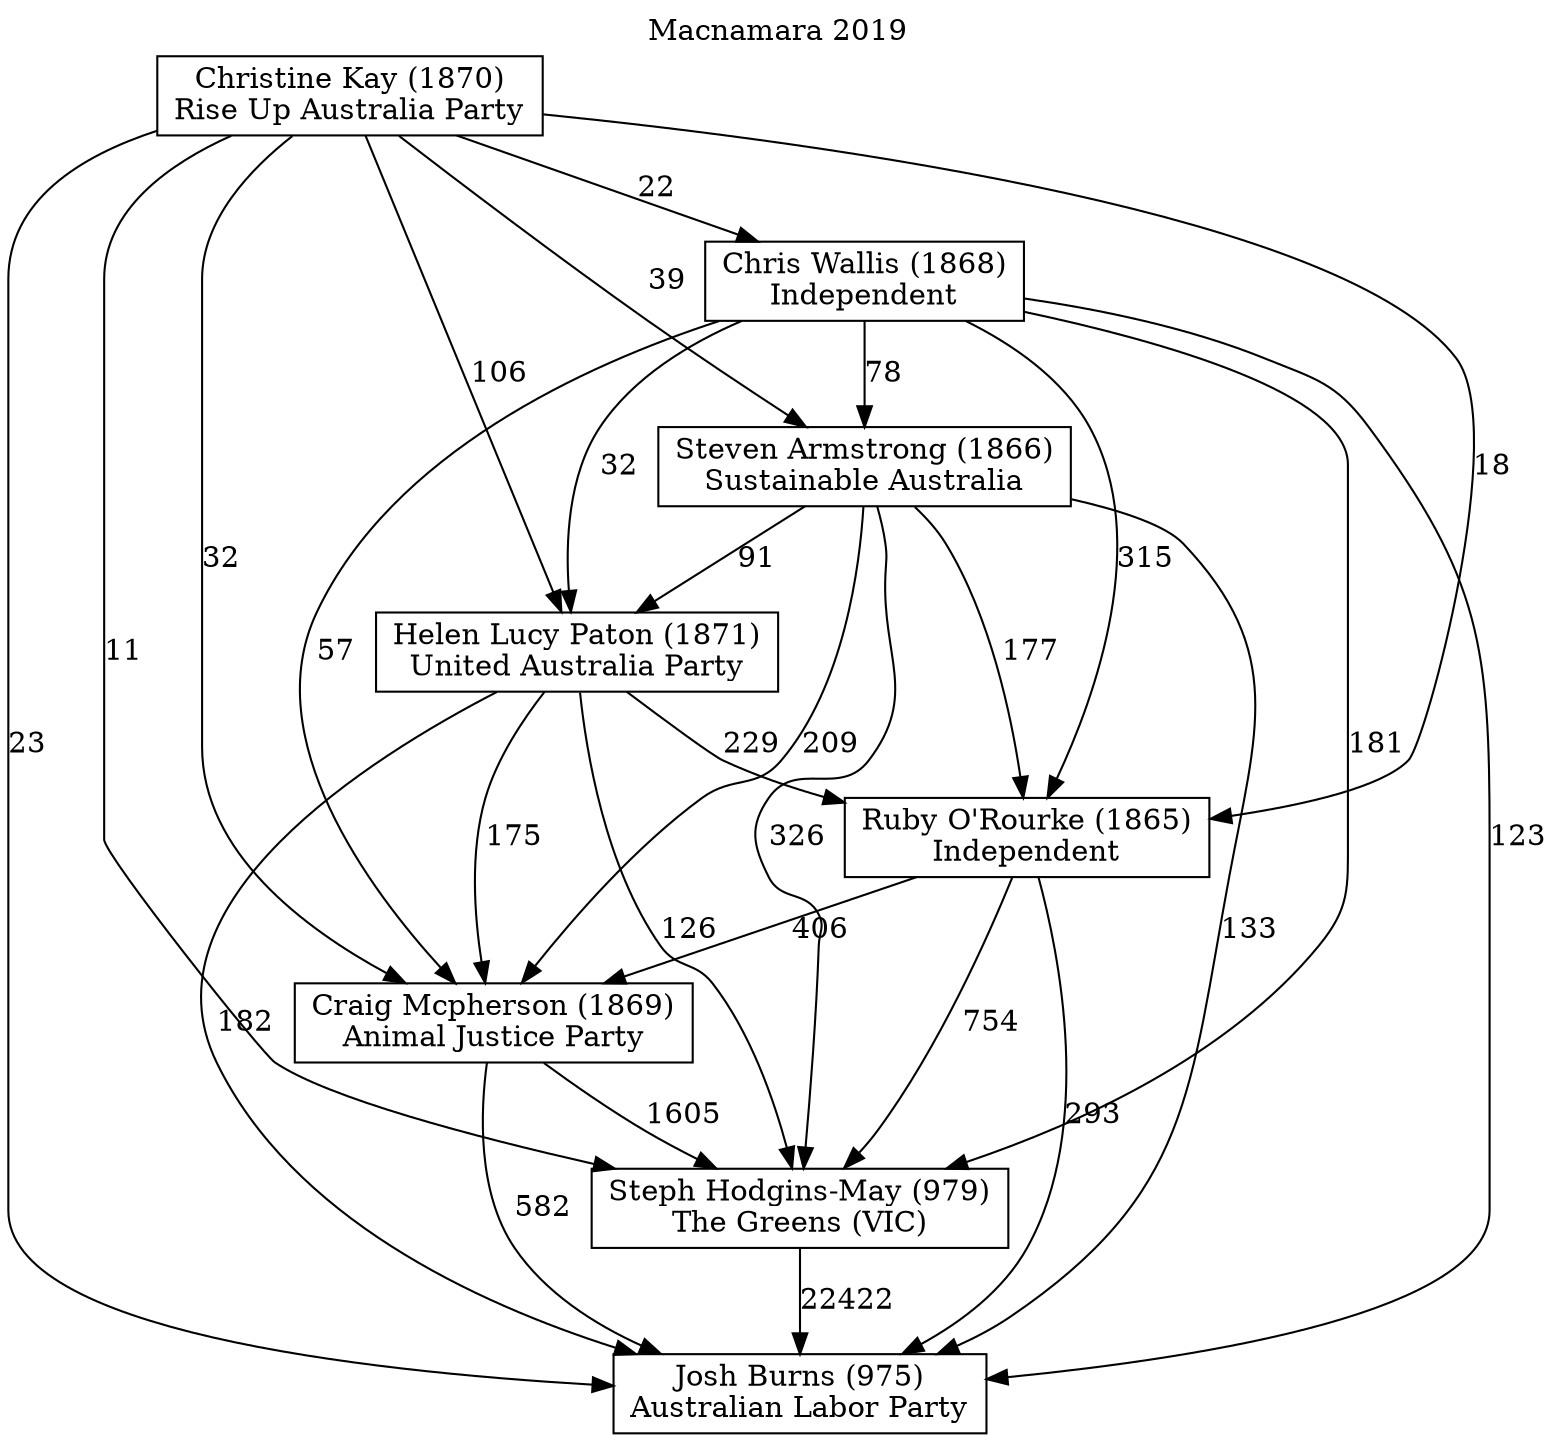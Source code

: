 // House preference flow
digraph "Josh Burns (975)_Macnamara_2019" {
	graph [label="Macnamara 2019" labelloc=t mclimit=10]
	node [shape=box]
	"Chris Wallis (1868)" [label="Chris Wallis (1868)
Independent"]
	"Christine Kay (1870)" [label="Christine Kay (1870)
Rise Up Australia Party"]
	"Craig Mcpherson (1869)" [label="Craig Mcpherson (1869)
Animal Justice Party"]
	"Helen Lucy Paton (1871)" [label="Helen Lucy Paton (1871)
United Australia Party"]
	"Josh Burns (975)" [label="Josh Burns (975)
Australian Labor Party"]
	"Ruby O'Rourke (1865)" [label="Ruby O'Rourke (1865)
Independent"]
	"Steph Hodgins-May (979)" [label="Steph Hodgins-May (979)
The Greens (VIC)"]
	"Steven Armstrong (1866)" [label="Steven Armstrong (1866)
Sustainable Australia"]
	"Chris Wallis (1868)" -> "Craig Mcpherson (1869)" [label=57]
	"Chris Wallis (1868)" -> "Helen Lucy Paton (1871)" [label=32]
	"Chris Wallis (1868)" -> "Josh Burns (975)" [label=123]
	"Chris Wallis (1868)" -> "Ruby O'Rourke (1865)" [label=315]
	"Chris Wallis (1868)" -> "Steph Hodgins-May (979)" [label=181]
	"Chris Wallis (1868)" -> "Steven Armstrong (1866)" [label=78]
	"Christine Kay (1870)" -> "Chris Wallis (1868)" [label=22]
	"Christine Kay (1870)" -> "Craig Mcpherson (1869)" [label=32]
	"Christine Kay (1870)" -> "Helen Lucy Paton (1871)" [label=106]
	"Christine Kay (1870)" -> "Josh Burns (975)" [label=23]
	"Christine Kay (1870)" -> "Ruby O'Rourke (1865)" [label=18]
	"Christine Kay (1870)" -> "Steph Hodgins-May (979)" [label=11]
	"Christine Kay (1870)" -> "Steven Armstrong (1866)" [label=39]
	"Craig Mcpherson (1869)" -> "Josh Burns (975)" [label=582]
	"Craig Mcpherson (1869)" -> "Steph Hodgins-May (979)" [label=1605]
	"Helen Lucy Paton (1871)" -> "Craig Mcpherson (1869)" [label=175]
	"Helen Lucy Paton (1871)" -> "Josh Burns (975)" [label=182]
	"Helen Lucy Paton (1871)" -> "Ruby O'Rourke (1865)" [label=229]
	"Helen Lucy Paton (1871)" -> "Steph Hodgins-May (979)" [label=126]
	"Ruby O'Rourke (1865)" -> "Craig Mcpherson (1869)" [label=406]
	"Ruby O'Rourke (1865)" -> "Josh Burns (975)" [label=293]
	"Ruby O'Rourke (1865)" -> "Steph Hodgins-May (979)" [label=754]
	"Steph Hodgins-May (979)" -> "Josh Burns (975)" [label=22422]
	"Steven Armstrong (1866)" -> "Craig Mcpherson (1869)" [label=209]
	"Steven Armstrong (1866)" -> "Helen Lucy Paton (1871)" [label=91]
	"Steven Armstrong (1866)" -> "Josh Burns (975)" [label=133]
	"Steven Armstrong (1866)" -> "Ruby O'Rourke (1865)" [label=177]
	"Steven Armstrong (1866)" -> "Steph Hodgins-May (979)" [label=326]
}

